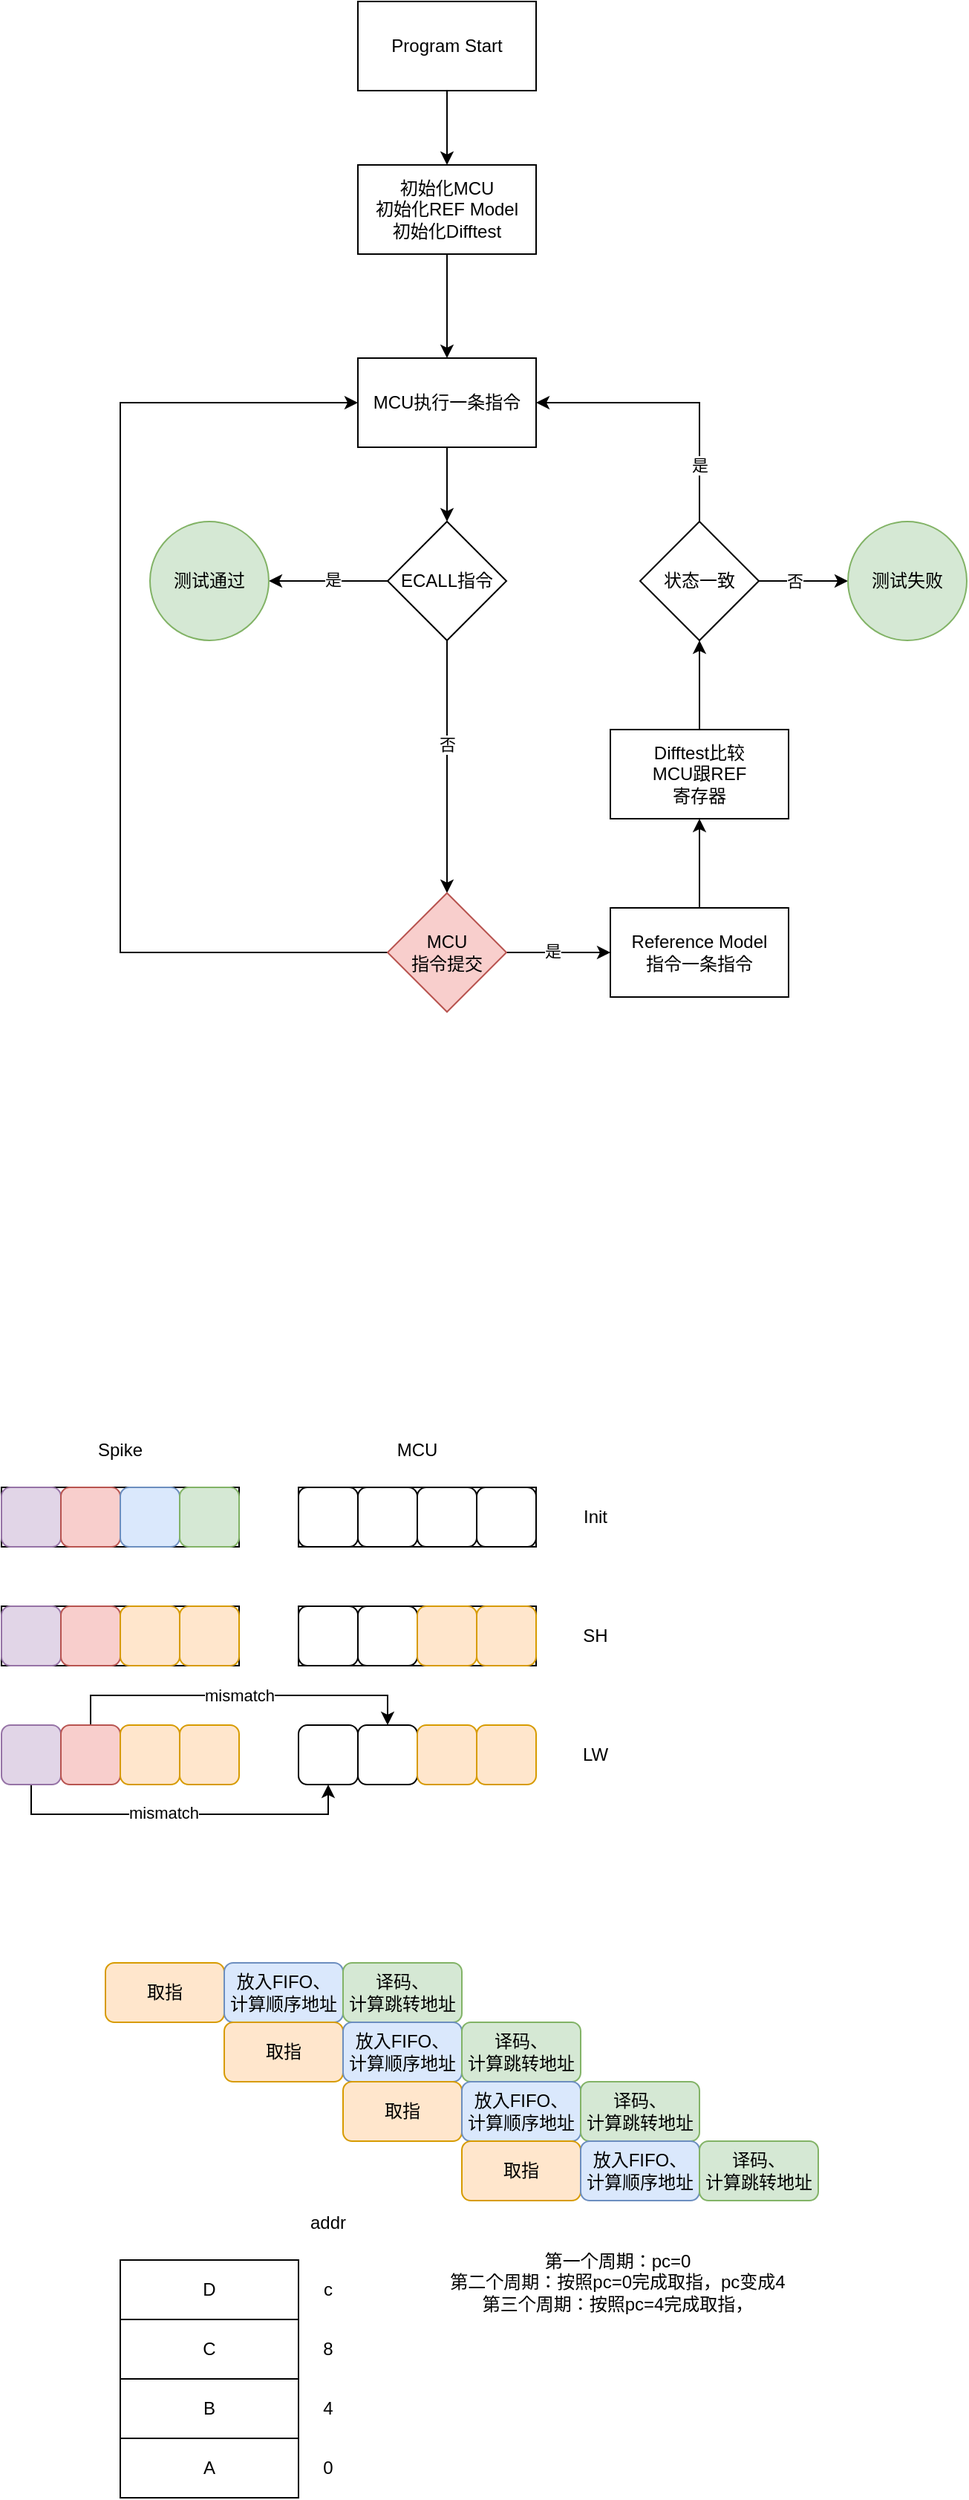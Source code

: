 <mxfile version="21.6.5" type="device">
  <diagram name="Page-1" id="NCnUGPJZtkzrUVXgbvUX">
    <mxGraphModel dx="367" dy="259" grid="1" gridSize="10" guides="1" tooltips="1" connect="1" arrows="1" fold="1" page="1" pageScale="1" pageWidth="850" pageHeight="1100" math="0" shadow="0">
      <root>
        <mxCell id="0" />
        <mxCell id="1" parent="0" />
        <mxCell id="DBlbQC8I4gI5r_LHW7N4-24" style="edgeStyle=orthogonalEdgeStyle;rounded=0;orthogonalLoop=1;jettySize=auto;html=1;exitX=0.5;exitY=1;exitDx=0;exitDy=0;entryX=0.5;entryY=0;entryDx=0;entryDy=0;" parent="1" source="DBlbQC8I4gI5r_LHW7N4-1" target="DBlbQC8I4gI5r_LHW7N4-2" edge="1">
          <mxGeometry relative="1" as="geometry" />
        </mxCell>
        <mxCell id="DBlbQC8I4gI5r_LHW7N4-1" value="Program Start" style="rounded=0;whiteSpace=wrap;html=1;" parent="1" vertex="1">
          <mxGeometry x="320" y="200" width="120" height="60" as="geometry" />
        </mxCell>
        <mxCell id="DBlbQC8I4gI5r_LHW7N4-25" style="edgeStyle=orthogonalEdgeStyle;rounded=0;orthogonalLoop=1;jettySize=auto;html=1;exitX=0.5;exitY=1;exitDx=0;exitDy=0;entryX=0.5;entryY=0;entryDx=0;entryDy=0;" parent="1" source="DBlbQC8I4gI5r_LHW7N4-2" target="DBlbQC8I4gI5r_LHW7N4-3" edge="1">
          <mxGeometry relative="1" as="geometry" />
        </mxCell>
        <mxCell id="DBlbQC8I4gI5r_LHW7N4-2" value="初始化MCU&lt;br&gt;初始化REF Model&lt;br&gt;初始化Difftest" style="rounded=0;whiteSpace=wrap;html=1;" parent="1" vertex="1">
          <mxGeometry x="320" y="310" width="120" height="60" as="geometry" />
        </mxCell>
        <mxCell id="DBlbQC8I4gI5r_LHW7N4-15" style="edgeStyle=orthogonalEdgeStyle;rounded=0;orthogonalLoop=1;jettySize=auto;html=1;exitX=0.5;exitY=1;exitDx=0;exitDy=0;entryX=0.5;entryY=0;entryDx=0;entryDy=0;" parent="1" source="DBlbQC8I4gI5r_LHW7N4-3" target="DBlbQC8I4gI5r_LHW7N4-12" edge="1">
          <mxGeometry relative="1" as="geometry" />
        </mxCell>
        <mxCell id="DBlbQC8I4gI5r_LHW7N4-3" value="MCU执行一条指令" style="rounded=0;whiteSpace=wrap;html=1;" parent="1" vertex="1">
          <mxGeometry x="320" y="440" width="120" height="60" as="geometry" />
        </mxCell>
        <mxCell id="DBlbQC8I4gI5r_LHW7N4-37" style="edgeStyle=orthogonalEdgeStyle;rounded=0;orthogonalLoop=1;jettySize=auto;html=1;exitX=0.5;exitY=0;exitDx=0;exitDy=0;entryX=0.5;entryY=1;entryDx=0;entryDy=0;" parent="1" source="DBlbQC8I4gI5r_LHW7N4-5" target="DBlbQC8I4gI5r_LHW7N4-10" edge="1">
          <mxGeometry relative="1" as="geometry" />
        </mxCell>
        <mxCell id="DBlbQC8I4gI5r_LHW7N4-5" value="Reference Model&lt;br&gt;指令一条指令" style="rounded=0;whiteSpace=wrap;html=1;" parent="1" vertex="1">
          <mxGeometry x="490" y="810" width="120" height="60" as="geometry" />
        </mxCell>
        <mxCell id="DBlbQC8I4gI5r_LHW7N4-36" style="edgeStyle=orthogonalEdgeStyle;rounded=0;orthogonalLoop=1;jettySize=auto;html=1;exitX=0.5;exitY=0;exitDx=0;exitDy=0;entryX=0.5;entryY=1;entryDx=0;entryDy=0;" parent="1" source="DBlbQC8I4gI5r_LHW7N4-10" target="DBlbQC8I4gI5r_LHW7N4-18" edge="1">
          <mxGeometry relative="1" as="geometry" />
        </mxCell>
        <mxCell id="DBlbQC8I4gI5r_LHW7N4-10" value="Difftest比较&lt;br&gt;MCU跟REF&lt;br&gt;寄存器" style="rounded=0;whiteSpace=wrap;html=1;" parent="1" vertex="1">
          <mxGeometry x="490" y="690" width="120" height="60" as="geometry" />
        </mxCell>
        <mxCell id="DBlbQC8I4gI5r_LHW7N4-23" style="edgeStyle=orthogonalEdgeStyle;rounded=0;orthogonalLoop=1;jettySize=auto;html=1;exitX=0.5;exitY=1;exitDx=0;exitDy=0;entryX=0.5;entryY=0;entryDx=0;entryDy=0;" parent="1" source="DBlbQC8I4gI5r_LHW7N4-12" target="DBlbQC8I4gI5r_LHW7N4-16" edge="1">
          <mxGeometry relative="1" as="geometry" />
        </mxCell>
        <mxCell id="DBlbQC8I4gI5r_LHW7N4-33" value="否" style="edgeLabel;html=1;align=center;verticalAlign=middle;resizable=0;points=[];" parent="DBlbQC8I4gI5r_LHW7N4-23" vertex="1" connectable="0">
          <mxGeometry x="-0.18" relative="1" as="geometry">
            <mxPoint as="offset" />
          </mxGeometry>
        </mxCell>
        <mxCell id="DBlbQC8I4gI5r_LHW7N4-29" style="edgeStyle=orthogonalEdgeStyle;rounded=0;orthogonalLoop=1;jettySize=auto;html=1;exitX=0;exitY=0.5;exitDx=0;exitDy=0;entryX=1;entryY=0.5;entryDx=0;entryDy=0;" parent="1" source="DBlbQC8I4gI5r_LHW7N4-12" target="DBlbQC8I4gI5r_LHW7N4-26" edge="1">
          <mxGeometry relative="1" as="geometry" />
        </mxCell>
        <mxCell id="DBlbQC8I4gI5r_LHW7N4-32" value="是" style="edgeLabel;html=1;align=center;verticalAlign=middle;resizable=0;points=[];" parent="DBlbQC8I4gI5r_LHW7N4-29" vertex="1" connectable="0">
          <mxGeometry x="-0.057" y="-1" relative="1" as="geometry">
            <mxPoint as="offset" />
          </mxGeometry>
        </mxCell>
        <mxCell id="DBlbQC8I4gI5r_LHW7N4-12" value="ECALL指令" style="rhombus;whiteSpace=wrap;html=1;" parent="1" vertex="1">
          <mxGeometry x="340" y="550" width="80" height="80" as="geometry" />
        </mxCell>
        <mxCell id="DBlbQC8I4gI5r_LHW7N4-34" style="edgeStyle=orthogonalEdgeStyle;rounded=0;orthogonalLoop=1;jettySize=auto;html=1;exitX=1;exitY=0.5;exitDx=0;exitDy=0;entryX=0;entryY=0.5;entryDx=0;entryDy=0;" parent="1" source="DBlbQC8I4gI5r_LHW7N4-16" target="DBlbQC8I4gI5r_LHW7N4-5" edge="1">
          <mxGeometry relative="1" as="geometry" />
        </mxCell>
        <mxCell id="DBlbQC8I4gI5r_LHW7N4-42" value="是" style="edgeLabel;html=1;align=center;verticalAlign=middle;resizable=0;points=[];" parent="DBlbQC8I4gI5r_LHW7N4-34" vertex="1" connectable="0">
          <mxGeometry x="-0.114" y="1" relative="1" as="geometry">
            <mxPoint as="offset" />
          </mxGeometry>
        </mxCell>
        <mxCell id="DBlbQC8I4gI5r_LHW7N4-44" style="edgeStyle=orthogonalEdgeStyle;rounded=0;orthogonalLoop=1;jettySize=auto;html=1;exitX=0;exitY=0.5;exitDx=0;exitDy=0;entryX=0;entryY=0.5;entryDx=0;entryDy=0;" parent="1" source="DBlbQC8I4gI5r_LHW7N4-16" target="DBlbQC8I4gI5r_LHW7N4-3" edge="1">
          <mxGeometry relative="1" as="geometry">
            <Array as="points">
              <mxPoint x="160" y="840" />
              <mxPoint x="160" y="470" />
            </Array>
          </mxGeometry>
        </mxCell>
        <mxCell id="DBlbQC8I4gI5r_LHW7N4-16" value="MCU&lt;br&gt;指令提交" style="rhombus;whiteSpace=wrap;html=1;fillColor=#f8cecc;strokeColor=#b85450;" parent="1" vertex="1">
          <mxGeometry x="340" y="800" width="80" height="80" as="geometry" />
        </mxCell>
        <mxCell id="DBlbQC8I4gI5r_LHW7N4-38" style="edgeStyle=orthogonalEdgeStyle;rounded=0;orthogonalLoop=1;jettySize=auto;html=1;exitX=1;exitY=0.5;exitDx=0;exitDy=0;entryX=0;entryY=0.5;entryDx=0;entryDy=0;" parent="1" source="DBlbQC8I4gI5r_LHW7N4-18" target="DBlbQC8I4gI5r_LHW7N4-27" edge="1">
          <mxGeometry relative="1" as="geometry" />
        </mxCell>
        <mxCell id="DBlbQC8I4gI5r_LHW7N4-41" value="否" style="edgeLabel;html=1;align=center;verticalAlign=middle;resizable=0;points=[];" parent="DBlbQC8I4gI5r_LHW7N4-38" vertex="1" connectable="0">
          <mxGeometry x="-0.2" relative="1" as="geometry">
            <mxPoint as="offset" />
          </mxGeometry>
        </mxCell>
        <mxCell id="DBlbQC8I4gI5r_LHW7N4-39" style="edgeStyle=orthogonalEdgeStyle;rounded=0;orthogonalLoop=1;jettySize=auto;html=1;exitX=0.5;exitY=0;exitDx=0;exitDy=0;entryX=1;entryY=0.5;entryDx=0;entryDy=0;" parent="1" source="DBlbQC8I4gI5r_LHW7N4-18" target="DBlbQC8I4gI5r_LHW7N4-3" edge="1">
          <mxGeometry relative="1" as="geometry" />
        </mxCell>
        <mxCell id="DBlbQC8I4gI5r_LHW7N4-40" value="是" style="edgeLabel;html=1;align=center;verticalAlign=middle;resizable=0;points=[];" parent="DBlbQC8I4gI5r_LHW7N4-39" vertex="1" connectable="0">
          <mxGeometry x="-0.6" relative="1" as="geometry">
            <mxPoint as="offset" />
          </mxGeometry>
        </mxCell>
        <mxCell id="DBlbQC8I4gI5r_LHW7N4-18" value="状态一致" style="rhombus;whiteSpace=wrap;html=1;" parent="1" vertex="1">
          <mxGeometry x="510" y="550" width="80" height="80" as="geometry" />
        </mxCell>
        <mxCell id="DBlbQC8I4gI5r_LHW7N4-26" value="测试通过" style="ellipse;whiteSpace=wrap;html=1;aspect=fixed;fillColor=#d5e8d4;strokeColor=#82b366;" parent="1" vertex="1">
          <mxGeometry x="180" y="550" width="80" height="80" as="geometry" />
        </mxCell>
        <mxCell id="DBlbQC8I4gI5r_LHW7N4-27" value="测试失败" style="ellipse;whiteSpace=wrap;html=1;aspect=fixed;fillColor=#d5e8d4;strokeColor=#82b366;" parent="1" vertex="1">
          <mxGeometry x="650" y="550" width="80" height="80" as="geometry" />
        </mxCell>
        <mxCell id="kwIBn3zFhOeV5U-3Jm4Y-1" value="" style="rounded=0;whiteSpace=wrap;html=1;" parent="1" vertex="1">
          <mxGeometry x="80" y="1200" width="160" height="40" as="geometry" />
        </mxCell>
        <mxCell id="kwIBn3zFhOeV5U-3Jm4Y-3" value="" style="rounded=1;whiteSpace=wrap;html=1;fillColor=#e1d5e7;strokeColor=#9673a6;" parent="1" vertex="1">
          <mxGeometry x="80" y="1200" width="40" height="40" as="geometry" />
        </mxCell>
        <mxCell id="kwIBn3zFhOeV5U-3Jm4Y-4" value="" style="rounded=1;whiteSpace=wrap;html=1;fillColor=#f8cecc;strokeColor=#b85450;" parent="1" vertex="1">
          <mxGeometry x="120" y="1200" width="40" height="40" as="geometry" />
        </mxCell>
        <mxCell id="kwIBn3zFhOeV5U-3Jm4Y-5" value="" style="rounded=1;whiteSpace=wrap;html=1;fillColor=#dae8fc;strokeColor=#6c8ebf;" parent="1" vertex="1">
          <mxGeometry x="160" y="1200" width="40" height="40" as="geometry" />
        </mxCell>
        <mxCell id="kwIBn3zFhOeV5U-3Jm4Y-6" value="" style="rounded=1;whiteSpace=wrap;html=1;fillColor=#d5e8d4;strokeColor=#82b366;" parent="1" vertex="1">
          <mxGeometry x="200" y="1200" width="40" height="40" as="geometry" />
        </mxCell>
        <mxCell id="kwIBn3zFhOeV5U-3Jm4Y-7" value="" style="rounded=0;whiteSpace=wrap;html=1;" parent="1" vertex="1">
          <mxGeometry x="280" y="1200" width="160" height="40" as="geometry" />
        </mxCell>
        <mxCell id="kwIBn3zFhOeV5U-3Jm4Y-8" value="" style="rounded=1;whiteSpace=wrap;html=1;" parent="1" vertex="1">
          <mxGeometry x="280" y="1200" width="40" height="40" as="geometry" />
        </mxCell>
        <mxCell id="kwIBn3zFhOeV5U-3Jm4Y-9" value="" style="rounded=1;whiteSpace=wrap;html=1;" parent="1" vertex="1">
          <mxGeometry x="320" y="1200" width="40" height="40" as="geometry" />
        </mxCell>
        <mxCell id="kwIBn3zFhOeV5U-3Jm4Y-10" value="" style="rounded=1;whiteSpace=wrap;html=1;" parent="1" vertex="1">
          <mxGeometry x="360" y="1200" width="40" height="40" as="geometry" />
        </mxCell>
        <mxCell id="kwIBn3zFhOeV5U-3Jm4Y-11" value="" style="rounded=1;whiteSpace=wrap;html=1;" parent="1" vertex="1">
          <mxGeometry x="400" y="1200" width="40" height="40" as="geometry" />
        </mxCell>
        <mxCell id="kwIBn3zFhOeV5U-3Jm4Y-12" value="Init" style="text;html=1;strokeColor=none;fillColor=none;align=center;verticalAlign=middle;whiteSpace=wrap;rounded=0;" parent="1" vertex="1">
          <mxGeometry x="450" y="1205" width="60" height="30" as="geometry" />
        </mxCell>
        <mxCell id="kwIBn3zFhOeV5U-3Jm4Y-13" value="Spike" style="text;html=1;strokeColor=none;fillColor=none;align=center;verticalAlign=middle;whiteSpace=wrap;rounded=0;" parent="1" vertex="1">
          <mxGeometry x="130" y="1160" width="60" height="30" as="geometry" />
        </mxCell>
        <mxCell id="kwIBn3zFhOeV5U-3Jm4Y-14" value="MCU" style="text;html=1;strokeColor=none;fillColor=none;align=center;verticalAlign=middle;whiteSpace=wrap;rounded=0;" parent="1" vertex="1">
          <mxGeometry x="330" y="1160" width="60" height="30" as="geometry" />
        </mxCell>
        <mxCell id="kwIBn3zFhOeV5U-3Jm4Y-15" value="" style="rounded=0;whiteSpace=wrap;html=1;" parent="1" vertex="1">
          <mxGeometry x="80" y="1280" width="160" height="40" as="geometry" />
        </mxCell>
        <mxCell id="kwIBn3zFhOeV5U-3Jm4Y-16" value="" style="rounded=1;whiteSpace=wrap;html=1;fillColor=#e1d5e7;strokeColor=#9673a6;" parent="1" vertex="1">
          <mxGeometry x="80" y="1280" width="40" height="40" as="geometry" />
        </mxCell>
        <mxCell id="kwIBn3zFhOeV5U-3Jm4Y-17" value="" style="rounded=1;whiteSpace=wrap;html=1;fillColor=#f8cecc;strokeColor=#b85450;" parent="1" vertex="1">
          <mxGeometry x="120" y="1280" width="40" height="40" as="geometry" />
        </mxCell>
        <mxCell id="kwIBn3zFhOeV5U-3Jm4Y-18" value="" style="rounded=1;whiteSpace=wrap;html=1;fillColor=#ffe6cc;strokeColor=#d79b00;" parent="1" vertex="1">
          <mxGeometry x="160" y="1280" width="40" height="40" as="geometry" />
        </mxCell>
        <mxCell id="kwIBn3zFhOeV5U-3Jm4Y-19" value="" style="rounded=1;whiteSpace=wrap;html=1;fillColor=#ffe6cc;strokeColor=#d79b00;" parent="1" vertex="1">
          <mxGeometry x="200" y="1280" width="40" height="40" as="geometry" />
        </mxCell>
        <mxCell id="kwIBn3zFhOeV5U-3Jm4Y-20" value="" style="rounded=0;whiteSpace=wrap;html=1;" parent="1" vertex="1">
          <mxGeometry x="280" y="1280" width="160" height="40" as="geometry" />
        </mxCell>
        <mxCell id="kwIBn3zFhOeV5U-3Jm4Y-21" value="" style="rounded=1;whiteSpace=wrap;html=1;" parent="1" vertex="1">
          <mxGeometry x="280" y="1280" width="40" height="40" as="geometry" />
        </mxCell>
        <mxCell id="kwIBn3zFhOeV5U-3Jm4Y-22" value="" style="rounded=1;whiteSpace=wrap;html=1;" parent="1" vertex="1">
          <mxGeometry x="320" y="1280" width="40" height="40" as="geometry" />
        </mxCell>
        <mxCell id="kwIBn3zFhOeV5U-3Jm4Y-23" value="" style="rounded=1;whiteSpace=wrap;html=1;fillColor=#ffe6cc;strokeColor=#d79b00;" parent="1" vertex="1">
          <mxGeometry x="360" y="1280" width="40" height="40" as="geometry" />
        </mxCell>
        <mxCell id="kwIBn3zFhOeV5U-3Jm4Y-24" value="" style="rounded=1;whiteSpace=wrap;html=1;fillColor=#ffe6cc;strokeColor=#d79b00;" parent="1" vertex="1">
          <mxGeometry x="400" y="1280" width="40" height="40" as="geometry" />
        </mxCell>
        <mxCell id="kwIBn3zFhOeV5U-3Jm4Y-25" value="SH" style="text;html=1;strokeColor=none;fillColor=none;align=center;verticalAlign=middle;whiteSpace=wrap;rounded=0;" parent="1" vertex="1">
          <mxGeometry x="450" y="1285" width="60" height="30" as="geometry" />
        </mxCell>
        <mxCell id="kwIBn3zFhOeV5U-3Jm4Y-42" style="edgeStyle=orthogonalEdgeStyle;rounded=0;orthogonalLoop=1;jettySize=auto;html=1;exitX=0.5;exitY=1;exitDx=0;exitDy=0;entryX=0.5;entryY=1;entryDx=0;entryDy=0;" parent="1" source="kwIBn3zFhOeV5U-3Jm4Y-27" target="kwIBn3zFhOeV5U-3Jm4Y-32" edge="1">
          <mxGeometry relative="1" as="geometry" />
        </mxCell>
        <mxCell id="kwIBn3zFhOeV5U-3Jm4Y-43" value="mismatch" style="edgeLabel;html=1;align=center;verticalAlign=middle;resizable=0;points=[];" parent="kwIBn3zFhOeV5U-3Jm4Y-42" vertex="1" connectable="0">
          <mxGeometry x="-0.092" y="-1" relative="1" as="geometry">
            <mxPoint y="-2" as="offset" />
          </mxGeometry>
        </mxCell>
        <mxCell id="kwIBn3zFhOeV5U-3Jm4Y-27" value="" style="rounded=1;whiteSpace=wrap;html=1;fillColor=#e1d5e7;strokeColor=#9673a6;" parent="1" vertex="1">
          <mxGeometry x="80" y="1360" width="40" height="40" as="geometry" />
        </mxCell>
        <mxCell id="kwIBn3zFhOeV5U-3Jm4Y-44" style="edgeStyle=orthogonalEdgeStyle;rounded=0;orthogonalLoop=1;jettySize=auto;html=1;exitX=0.5;exitY=0;exitDx=0;exitDy=0;entryX=0.5;entryY=0;entryDx=0;entryDy=0;" parent="1" source="kwIBn3zFhOeV5U-3Jm4Y-28" target="kwIBn3zFhOeV5U-3Jm4Y-33" edge="1">
          <mxGeometry relative="1" as="geometry" />
        </mxCell>
        <mxCell id="kwIBn3zFhOeV5U-3Jm4Y-45" value="mismatch" style="edgeLabel;html=1;align=center;verticalAlign=middle;resizable=0;points=[];" parent="kwIBn3zFhOeV5U-3Jm4Y-44" vertex="1" connectable="0">
          <mxGeometry x="-0.004" y="-1" relative="1" as="geometry">
            <mxPoint y="-1" as="offset" />
          </mxGeometry>
        </mxCell>
        <mxCell id="kwIBn3zFhOeV5U-3Jm4Y-28" value="" style="rounded=1;whiteSpace=wrap;html=1;fillColor=#f8cecc;strokeColor=#b85450;" parent="1" vertex="1">
          <mxGeometry x="120" y="1360" width="40" height="40" as="geometry" />
        </mxCell>
        <mxCell id="kwIBn3zFhOeV5U-3Jm4Y-29" value="" style="rounded=1;whiteSpace=wrap;html=1;fillColor=#ffe6cc;strokeColor=#d79b00;" parent="1" vertex="1">
          <mxGeometry x="160" y="1360" width="40" height="40" as="geometry" />
        </mxCell>
        <mxCell id="kwIBn3zFhOeV5U-3Jm4Y-30" value="" style="rounded=1;whiteSpace=wrap;html=1;fillColor=#ffe6cc;strokeColor=#d79b00;" parent="1" vertex="1">
          <mxGeometry x="200" y="1360" width="40" height="40" as="geometry" />
        </mxCell>
        <mxCell id="kwIBn3zFhOeV5U-3Jm4Y-32" value="" style="rounded=1;whiteSpace=wrap;html=1;" parent="1" vertex="1">
          <mxGeometry x="280" y="1360" width="40" height="40" as="geometry" />
        </mxCell>
        <mxCell id="kwIBn3zFhOeV5U-3Jm4Y-33" value="" style="rounded=1;whiteSpace=wrap;html=1;" parent="1" vertex="1">
          <mxGeometry x="320" y="1360" width="40" height="40" as="geometry" />
        </mxCell>
        <mxCell id="kwIBn3zFhOeV5U-3Jm4Y-34" value="" style="rounded=1;whiteSpace=wrap;html=1;fillColor=#ffe6cc;strokeColor=#d79b00;" parent="1" vertex="1">
          <mxGeometry x="360" y="1360" width="40" height="40" as="geometry" />
        </mxCell>
        <mxCell id="kwIBn3zFhOeV5U-3Jm4Y-35" value="" style="rounded=1;whiteSpace=wrap;html=1;fillColor=#ffe6cc;strokeColor=#d79b00;" parent="1" vertex="1">
          <mxGeometry x="400" y="1360" width="40" height="40" as="geometry" />
        </mxCell>
        <mxCell id="kwIBn3zFhOeV5U-3Jm4Y-36" value="LW" style="text;html=1;strokeColor=none;fillColor=none;align=center;verticalAlign=middle;whiteSpace=wrap;rounded=0;" parent="1" vertex="1">
          <mxGeometry x="450" y="1365" width="60" height="30" as="geometry" />
        </mxCell>
        <mxCell id="KPPVhqbOsaaz8M9D48OL-1" value="取指" style="rounded=1;whiteSpace=wrap;html=1;fillColor=#ffe6cc;strokeColor=#d79b00;" vertex="1" parent="1">
          <mxGeometry x="150" y="1520" width="80" height="40" as="geometry" />
        </mxCell>
        <mxCell id="KPPVhqbOsaaz8M9D48OL-2" value="放入FIFO、&lt;br&gt;计算顺序地址" style="rounded=1;whiteSpace=wrap;html=1;fillColor=#dae8fc;strokeColor=#6c8ebf;" vertex="1" parent="1">
          <mxGeometry x="230" y="1520" width="80" height="40" as="geometry" />
        </mxCell>
        <mxCell id="KPPVhqbOsaaz8M9D48OL-3" value="译码、&lt;br&gt;计算跳转地址" style="rounded=1;whiteSpace=wrap;html=1;fillColor=#d5e8d4;strokeColor=#82b366;" vertex="1" parent="1">
          <mxGeometry x="310" y="1520" width="80" height="40" as="geometry" />
        </mxCell>
        <mxCell id="KPPVhqbOsaaz8M9D48OL-40" value="取指" style="rounded=1;whiteSpace=wrap;html=1;fillColor=#ffe6cc;strokeColor=#d79b00;" vertex="1" parent="1">
          <mxGeometry x="230" y="1560" width="80" height="40" as="geometry" />
        </mxCell>
        <mxCell id="KPPVhqbOsaaz8M9D48OL-41" value="放入FIFO、&lt;br&gt;计算顺序地址" style="rounded=1;whiteSpace=wrap;html=1;fillColor=#dae8fc;strokeColor=#6c8ebf;" vertex="1" parent="1">
          <mxGeometry x="310" y="1560" width="80" height="40" as="geometry" />
        </mxCell>
        <mxCell id="KPPVhqbOsaaz8M9D48OL-42" value="译码、&lt;br&gt;计算跳转地址" style="rounded=1;whiteSpace=wrap;html=1;fillColor=#d5e8d4;strokeColor=#82b366;" vertex="1" parent="1">
          <mxGeometry x="390" y="1560" width="80" height="40" as="geometry" />
        </mxCell>
        <mxCell id="KPPVhqbOsaaz8M9D48OL-43" value="取指" style="rounded=1;whiteSpace=wrap;html=1;fillColor=#ffe6cc;strokeColor=#d79b00;" vertex="1" parent="1">
          <mxGeometry x="310" y="1600" width="80" height="40" as="geometry" />
        </mxCell>
        <mxCell id="KPPVhqbOsaaz8M9D48OL-44" value="放入FIFO、&lt;br&gt;计算顺序地址" style="rounded=1;whiteSpace=wrap;html=1;fillColor=#dae8fc;strokeColor=#6c8ebf;" vertex="1" parent="1">
          <mxGeometry x="390" y="1600" width="80" height="40" as="geometry" />
        </mxCell>
        <mxCell id="KPPVhqbOsaaz8M9D48OL-45" value="译码、&lt;br&gt;计算跳转地址" style="rounded=1;whiteSpace=wrap;html=1;fillColor=#d5e8d4;strokeColor=#82b366;" vertex="1" parent="1">
          <mxGeometry x="470" y="1600" width="80" height="40" as="geometry" />
        </mxCell>
        <mxCell id="KPPVhqbOsaaz8M9D48OL-55" value="A" style="rounded=0;whiteSpace=wrap;html=1;" vertex="1" parent="1">
          <mxGeometry x="160" y="1840" width="120" height="40" as="geometry" />
        </mxCell>
        <mxCell id="KPPVhqbOsaaz8M9D48OL-56" value="B" style="rounded=0;whiteSpace=wrap;html=1;" vertex="1" parent="1">
          <mxGeometry x="160" y="1800" width="120" height="40" as="geometry" />
        </mxCell>
        <mxCell id="KPPVhqbOsaaz8M9D48OL-57" value="C" style="rounded=0;whiteSpace=wrap;html=1;" vertex="1" parent="1">
          <mxGeometry x="160" y="1760" width="120" height="40" as="geometry" />
        </mxCell>
        <mxCell id="KPPVhqbOsaaz8M9D48OL-58" value="D" style="rounded=0;whiteSpace=wrap;html=1;" vertex="1" parent="1">
          <mxGeometry x="160" y="1720" width="120" height="40" as="geometry" />
        </mxCell>
        <mxCell id="KPPVhqbOsaaz8M9D48OL-59" value="0" style="text;html=1;strokeColor=none;fillColor=none;align=center;verticalAlign=middle;whiteSpace=wrap;rounded=0;" vertex="1" parent="1">
          <mxGeometry x="270" y="1845" width="60" height="30" as="geometry" />
        </mxCell>
        <mxCell id="KPPVhqbOsaaz8M9D48OL-60" value="4" style="text;html=1;strokeColor=none;fillColor=none;align=center;verticalAlign=middle;whiteSpace=wrap;rounded=0;" vertex="1" parent="1">
          <mxGeometry x="270" y="1805" width="60" height="30" as="geometry" />
        </mxCell>
        <mxCell id="KPPVhqbOsaaz8M9D48OL-61" value="8" style="text;html=1;strokeColor=none;fillColor=none;align=center;verticalAlign=middle;whiteSpace=wrap;rounded=0;" vertex="1" parent="1">
          <mxGeometry x="270" y="1765" width="60" height="30" as="geometry" />
        </mxCell>
        <mxCell id="KPPVhqbOsaaz8M9D48OL-62" value="c" style="text;html=1;strokeColor=none;fillColor=none;align=center;verticalAlign=middle;whiteSpace=wrap;rounded=0;" vertex="1" parent="1">
          <mxGeometry x="270" y="1725" width="60" height="30" as="geometry" />
        </mxCell>
        <mxCell id="KPPVhqbOsaaz8M9D48OL-63" value="addr" style="text;html=1;strokeColor=none;fillColor=none;align=center;verticalAlign=middle;whiteSpace=wrap;rounded=0;" vertex="1" parent="1">
          <mxGeometry x="270" y="1680" width="60" height="30" as="geometry" />
        </mxCell>
        <mxCell id="KPPVhqbOsaaz8M9D48OL-68" value="取指" style="rounded=1;whiteSpace=wrap;html=1;fillColor=#ffe6cc;strokeColor=#d79b00;" vertex="1" parent="1">
          <mxGeometry x="390" y="1640" width="80" height="40" as="geometry" />
        </mxCell>
        <mxCell id="KPPVhqbOsaaz8M9D48OL-69" value="放入FIFO、&lt;br&gt;计算顺序地址" style="rounded=1;whiteSpace=wrap;html=1;fillColor=#dae8fc;strokeColor=#6c8ebf;" vertex="1" parent="1">
          <mxGeometry x="470" y="1640" width="80" height="40" as="geometry" />
        </mxCell>
        <mxCell id="KPPVhqbOsaaz8M9D48OL-70" value="译码、&lt;br&gt;计算跳转地址" style="rounded=1;whiteSpace=wrap;html=1;fillColor=#d5e8d4;strokeColor=#82b366;" vertex="1" parent="1">
          <mxGeometry x="550" y="1640" width="80" height="40" as="geometry" />
        </mxCell>
        <mxCell id="KPPVhqbOsaaz8M9D48OL-72" value="第一个周期：pc=0&lt;br&gt;第二个周期：按照pc=0完成取指，pc变成4&lt;br&gt;第三个周期：按照pc=4完成取指，" style="text;html=1;strokeColor=none;fillColor=none;align=center;verticalAlign=middle;whiteSpace=wrap;rounded=0;" vertex="1" parent="1">
          <mxGeometry x="360" y="1720" width="270" height="30" as="geometry" />
        </mxCell>
      </root>
    </mxGraphModel>
  </diagram>
</mxfile>
